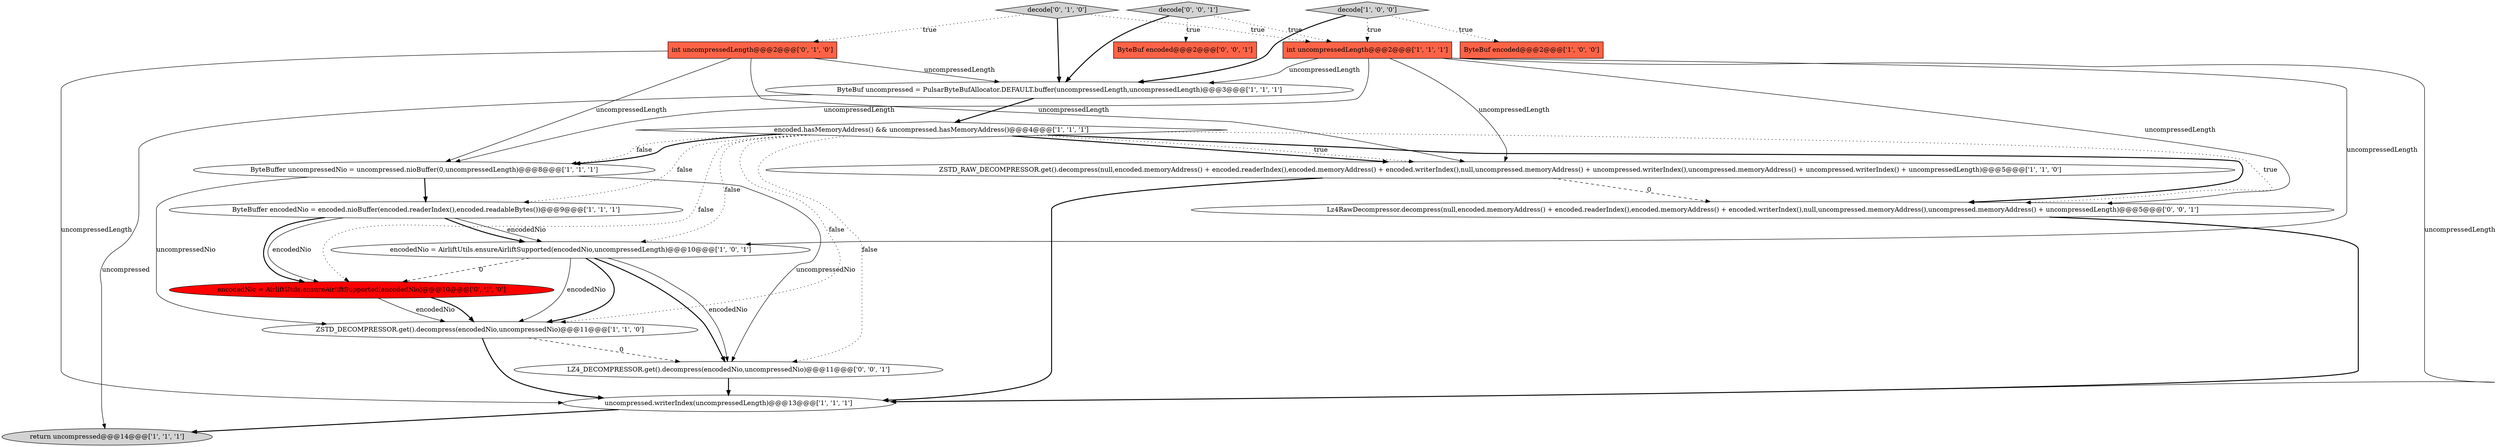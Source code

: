 digraph {
13 [style = filled, label = "int uncompressedLength@@@2@@@['0', '1', '0']", fillcolor = tomato, shape = box image = "AAA0AAABBB2BBB"];
7 [style = filled, label = "encodedNio = AirliftUtils.ensureAirliftSupported(encodedNio,uncompressedLength)@@@10@@@['1', '0', '1']", fillcolor = white, shape = ellipse image = "AAA0AAABBB1BBB"];
6 [style = filled, label = "ByteBuffer encodedNio = encoded.nioBuffer(encoded.readerIndex(),encoded.readableBytes())@@@9@@@['1', '1', '1']", fillcolor = white, shape = ellipse image = "AAA0AAABBB1BBB"];
11 [style = filled, label = "return uncompressed@@@14@@@['1', '1', '1']", fillcolor = lightgray, shape = ellipse image = "AAA0AAABBB1BBB"];
17 [style = filled, label = "LZ4_DECOMPRESSOR.get().decompress(encodedNio,uncompressedNio)@@@11@@@['0', '0', '1']", fillcolor = white, shape = ellipse image = "AAA0AAABBB3BBB"];
0 [style = filled, label = "ByteBuf uncompressed = PulsarByteBufAllocator.DEFAULT.buffer(uncompressedLength,uncompressedLength)@@@3@@@['1', '1', '1']", fillcolor = white, shape = ellipse image = "AAA0AAABBB1BBB"];
1 [style = filled, label = "ByteBuf encoded@@@2@@@['1', '0', '0']", fillcolor = tomato, shape = box image = "AAA0AAABBB1BBB"];
5 [style = filled, label = "int uncompressedLength@@@2@@@['1', '1', '1']", fillcolor = tomato, shape = box image = "AAA0AAABBB1BBB"];
18 [style = filled, label = "Lz4RawDecompressor.decompress(null,encoded.memoryAddress() + encoded.readerIndex(),encoded.memoryAddress() + encoded.writerIndex(),null,uncompressed.memoryAddress(),uncompressed.memoryAddress() + uncompressedLength)@@@5@@@['0', '0', '1']", fillcolor = white, shape = ellipse image = "AAA0AAABBB3BBB"];
15 [style = filled, label = "ByteBuf encoded@@@2@@@['0', '0', '1']", fillcolor = tomato, shape = box image = "AAA0AAABBB3BBB"];
9 [style = filled, label = "ZSTD_RAW_DECOMPRESSOR.get().decompress(null,encoded.memoryAddress() + encoded.readerIndex(),encoded.memoryAddress() + encoded.writerIndex(),null,uncompressed.memoryAddress() + uncompressed.writerIndex(),uncompressed.memoryAddress() + uncompressed.writerIndex() + uncompressedLength)@@@5@@@['1', '1', '0']", fillcolor = white, shape = ellipse image = "AAA0AAABBB1BBB"];
8 [style = filled, label = "uncompressed.writerIndex(uncompressedLength)@@@13@@@['1', '1', '1']", fillcolor = white, shape = ellipse image = "AAA0AAABBB1BBB"];
4 [style = filled, label = "ZSTD_DECOMPRESSOR.get().decompress(encodedNio,uncompressedNio)@@@11@@@['1', '1', '0']", fillcolor = white, shape = ellipse image = "AAA0AAABBB1BBB"];
12 [style = filled, label = "decode['0', '1', '0']", fillcolor = lightgray, shape = diamond image = "AAA0AAABBB2BBB"];
14 [style = filled, label = "encodedNio = AirliftUtils.ensureAirliftSupported(encodedNio)@@@10@@@['0', '1', '0']", fillcolor = red, shape = ellipse image = "AAA1AAABBB2BBB"];
16 [style = filled, label = "decode['0', '0', '1']", fillcolor = lightgray, shape = diamond image = "AAA0AAABBB3BBB"];
2 [style = filled, label = "encoded.hasMemoryAddress() && uncompressed.hasMemoryAddress()@@@4@@@['1', '1', '1']", fillcolor = white, shape = diamond image = "AAA0AAABBB1BBB"];
3 [style = filled, label = "ByteBuffer uncompressedNio = uncompressed.nioBuffer(0,uncompressedLength)@@@8@@@['1', '1', '1']", fillcolor = white, shape = ellipse image = "AAA0AAABBB1BBB"];
10 [style = filled, label = "decode['1', '0', '0']", fillcolor = lightgray, shape = diamond image = "AAA0AAABBB1BBB"];
17->8 [style = bold, label=""];
16->0 [style = bold, label=""];
5->0 [style = solid, label="uncompressedLength"];
7->17 [style = bold, label=""];
13->8 [style = solid, label="uncompressedLength"];
4->17 [style = dashed, label="0"];
6->7 [style = solid, label="encodedNio"];
6->14 [style = solid, label="encodedNio"];
2->14 [style = dotted, label="false"];
7->17 [style = solid, label="encodedNio"];
7->14 [style = dashed, label="0"];
9->18 [style = dashed, label="0"];
2->3 [style = bold, label=""];
3->4 [style = solid, label="uncompressedNio"];
0->2 [style = bold, label=""];
2->3 [style = dotted, label="false"];
16->15 [style = dotted, label="true"];
3->6 [style = bold, label=""];
2->18 [style = bold, label=""];
5->9 [style = solid, label="uncompressedLength"];
2->9 [style = bold, label=""];
7->4 [style = bold, label=""];
9->8 [style = bold, label=""];
10->5 [style = dotted, label="true"];
12->0 [style = bold, label=""];
2->18 [style = dotted, label="true"];
13->3 [style = solid, label="uncompressedLength"];
13->9 [style = solid, label="uncompressedLength"];
2->7 [style = dotted, label="false"];
3->17 [style = solid, label="uncompressedNio"];
6->14 [style = bold, label=""];
5->8 [style = solid, label="uncompressedLength"];
13->0 [style = solid, label="uncompressedLength"];
12->13 [style = dotted, label="true"];
2->9 [style = dotted, label="true"];
12->5 [style = dotted, label="true"];
10->0 [style = bold, label=""];
16->5 [style = dotted, label="true"];
5->18 [style = solid, label="uncompressedLength"];
2->6 [style = dotted, label="false"];
4->8 [style = bold, label=""];
14->4 [style = solid, label="encodedNio"];
18->8 [style = bold, label=""];
2->4 [style = dotted, label="false"];
10->1 [style = dotted, label="true"];
7->4 [style = solid, label="encodedNio"];
6->7 [style = bold, label=""];
8->11 [style = bold, label=""];
5->3 [style = solid, label="uncompressedLength"];
2->17 [style = dotted, label="false"];
0->11 [style = solid, label="uncompressed"];
14->4 [style = bold, label=""];
5->7 [style = solid, label="uncompressedLength"];
}
